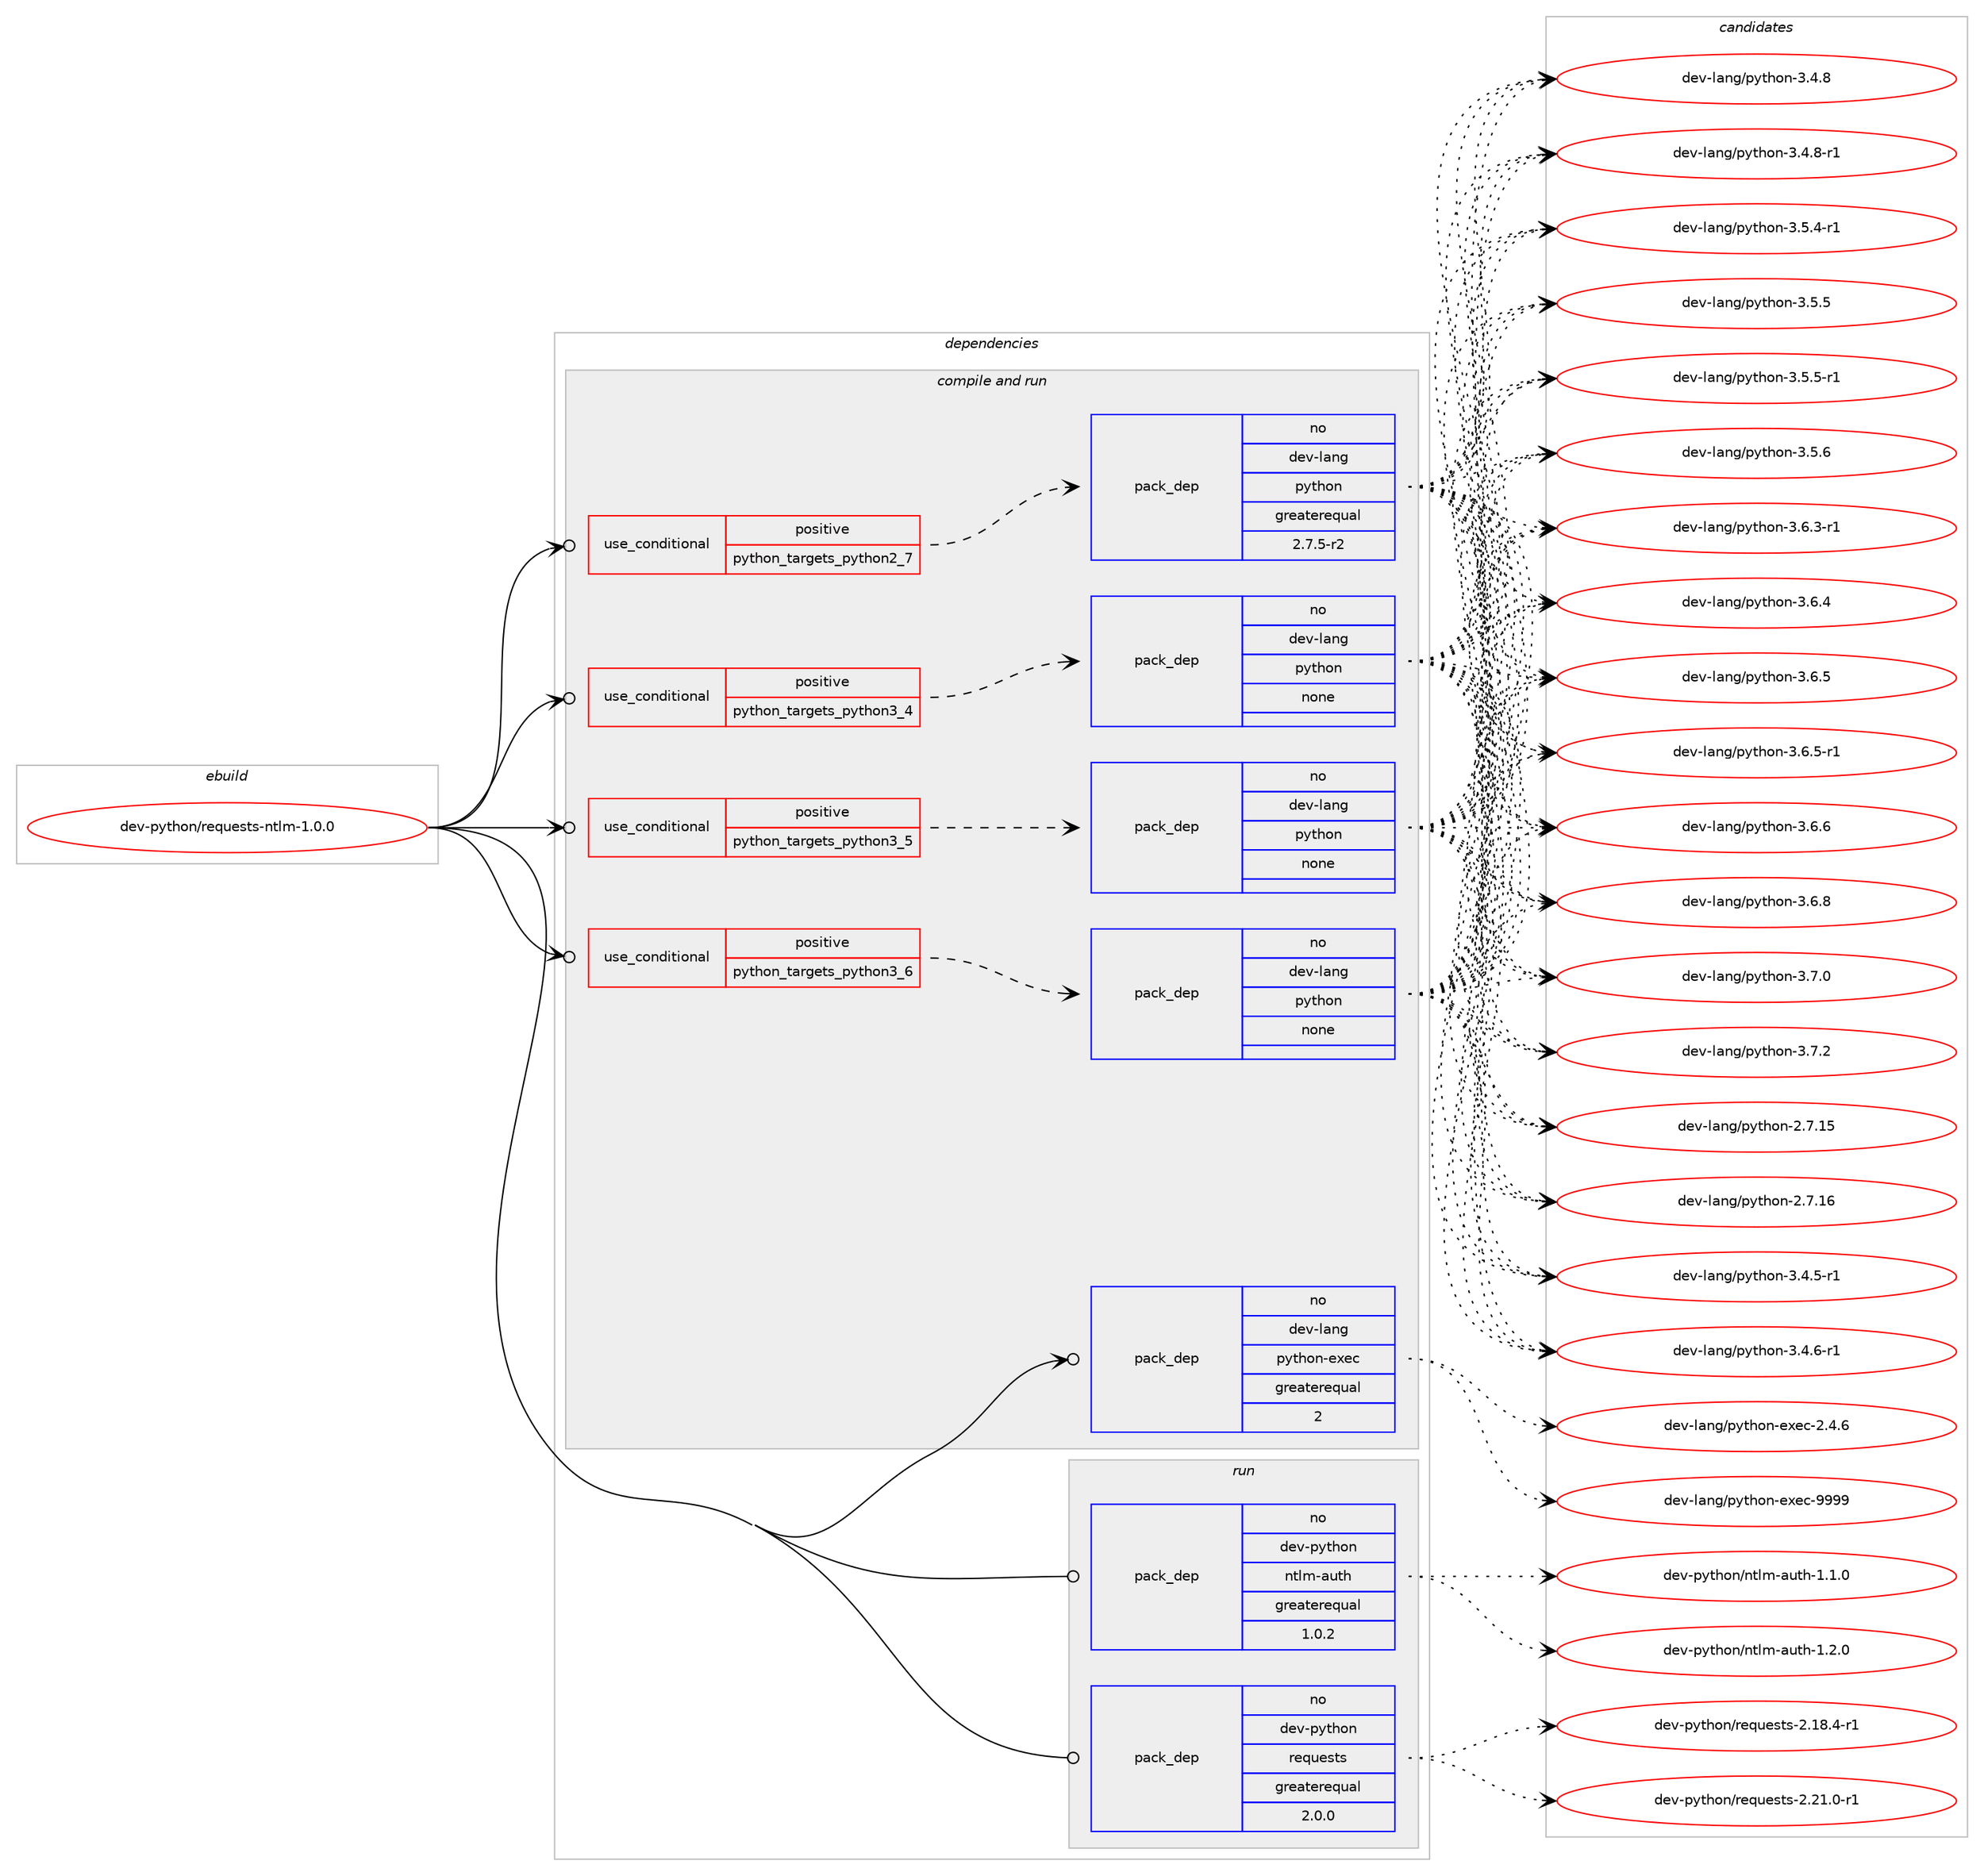 digraph prolog {

# *************
# Graph options
# *************

newrank=true;
concentrate=true;
compound=true;
graph [rankdir=LR,fontname=Helvetica,fontsize=10,ranksep=1.5];#, ranksep=2.5, nodesep=0.2];
edge  [arrowhead=vee];
node  [fontname=Helvetica,fontsize=10];

# **********
# The ebuild
# **********

subgraph cluster_leftcol {
color=gray;
rank=same;
label=<<i>ebuild</i>>;
id [label="dev-python/requests-ntlm-1.0.0", color=red, width=4, href="../dev-python/requests-ntlm-1.0.0.svg"];
}

# ****************
# The dependencies
# ****************

subgraph cluster_midcol {
color=gray;
label=<<i>dependencies</i>>;
subgraph cluster_compile {
fillcolor="#eeeeee";
style=filled;
label=<<i>compile</i>>;
}
subgraph cluster_compileandrun {
fillcolor="#eeeeee";
style=filled;
label=<<i>compile and run</i>>;
subgraph cond383826 {
dependency1439042 [label=<<TABLE BORDER="0" CELLBORDER="1" CELLSPACING="0" CELLPADDING="4"><TR><TD ROWSPAN="3" CELLPADDING="10">use_conditional</TD></TR><TR><TD>positive</TD></TR><TR><TD>python_targets_python2_7</TD></TR></TABLE>>, shape=none, color=red];
subgraph pack1031854 {
dependency1439043 [label=<<TABLE BORDER="0" CELLBORDER="1" CELLSPACING="0" CELLPADDING="4" WIDTH="220"><TR><TD ROWSPAN="6" CELLPADDING="30">pack_dep</TD></TR><TR><TD WIDTH="110">no</TD></TR><TR><TD>dev-lang</TD></TR><TR><TD>python</TD></TR><TR><TD>greaterequal</TD></TR><TR><TD>2.7.5-r2</TD></TR></TABLE>>, shape=none, color=blue];
}
dependency1439042:e -> dependency1439043:w [weight=20,style="dashed",arrowhead="vee"];
}
id:e -> dependency1439042:w [weight=20,style="solid",arrowhead="odotvee"];
subgraph cond383827 {
dependency1439044 [label=<<TABLE BORDER="0" CELLBORDER="1" CELLSPACING="0" CELLPADDING="4"><TR><TD ROWSPAN="3" CELLPADDING="10">use_conditional</TD></TR><TR><TD>positive</TD></TR><TR><TD>python_targets_python3_4</TD></TR></TABLE>>, shape=none, color=red];
subgraph pack1031855 {
dependency1439045 [label=<<TABLE BORDER="0" CELLBORDER="1" CELLSPACING="0" CELLPADDING="4" WIDTH="220"><TR><TD ROWSPAN="6" CELLPADDING="30">pack_dep</TD></TR><TR><TD WIDTH="110">no</TD></TR><TR><TD>dev-lang</TD></TR><TR><TD>python</TD></TR><TR><TD>none</TD></TR><TR><TD></TD></TR></TABLE>>, shape=none, color=blue];
}
dependency1439044:e -> dependency1439045:w [weight=20,style="dashed",arrowhead="vee"];
}
id:e -> dependency1439044:w [weight=20,style="solid",arrowhead="odotvee"];
subgraph cond383828 {
dependency1439046 [label=<<TABLE BORDER="0" CELLBORDER="1" CELLSPACING="0" CELLPADDING="4"><TR><TD ROWSPAN="3" CELLPADDING="10">use_conditional</TD></TR><TR><TD>positive</TD></TR><TR><TD>python_targets_python3_5</TD></TR></TABLE>>, shape=none, color=red];
subgraph pack1031856 {
dependency1439047 [label=<<TABLE BORDER="0" CELLBORDER="1" CELLSPACING="0" CELLPADDING="4" WIDTH="220"><TR><TD ROWSPAN="6" CELLPADDING="30">pack_dep</TD></TR><TR><TD WIDTH="110">no</TD></TR><TR><TD>dev-lang</TD></TR><TR><TD>python</TD></TR><TR><TD>none</TD></TR><TR><TD></TD></TR></TABLE>>, shape=none, color=blue];
}
dependency1439046:e -> dependency1439047:w [weight=20,style="dashed",arrowhead="vee"];
}
id:e -> dependency1439046:w [weight=20,style="solid",arrowhead="odotvee"];
subgraph cond383829 {
dependency1439048 [label=<<TABLE BORDER="0" CELLBORDER="1" CELLSPACING="0" CELLPADDING="4"><TR><TD ROWSPAN="3" CELLPADDING="10">use_conditional</TD></TR><TR><TD>positive</TD></TR><TR><TD>python_targets_python3_6</TD></TR></TABLE>>, shape=none, color=red];
subgraph pack1031857 {
dependency1439049 [label=<<TABLE BORDER="0" CELLBORDER="1" CELLSPACING="0" CELLPADDING="4" WIDTH="220"><TR><TD ROWSPAN="6" CELLPADDING="30">pack_dep</TD></TR><TR><TD WIDTH="110">no</TD></TR><TR><TD>dev-lang</TD></TR><TR><TD>python</TD></TR><TR><TD>none</TD></TR><TR><TD></TD></TR></TABLE>>, shape=none, color=blue];
}
dependency1439048:e -> dependency1439049:w [weight=20,style="dashed",arrowhead="vee"];
}
id:e -> dependency1439048:w [weight=20,style="solid",arrowhead="odotvee"];
subgraph pack1031858 {
dependency1439050 [label=<<TABLE BORDER="0" CELLBORDER="1" CELLSPACING="0" CELLPADDING="4" WIDTH="220"><TR><TD ROWSPAN="6" CELLPADDING="30">pack_dep</TD></TR><TR><TD WIDTH="110">no</TD></TR><TR><TD>dev-lang</TD></TR><TR><TD>python-exec</TD></TR><TR><TD>greaterequal</TD></TR><TR><TD>2</TD></TR></TABLE>>, shape=none, color=blue];
}
id:e -> dependency1439050:w [weight=20,style="solid",arrowhead="odotvee"];
}
subgraph cluster_run {
fillcolor="#eeeeee";
style=filled;
label=<<i>run</i>>;
subgraph pack1031859 {
dependency1439051 [label=<<TABLE BORDER="0" CELLBORDER="1" CELLSPACING="0" CELLPADDING="4" WIDTH="220"><TR><TD ROWSPAN="6" CELLPADDING="30">pack_dep</TD></TR><TR><TD WIDTH="110">no</TD></TR><TR><TD>dev-python</TD></TR><TR><TD>ntlm-auth</TD></TR><TR><TD>greaterequal</TD></TR><TR><TD>1.0.2</TD></TR></TABLE>>, shape=none, color=blue];
}
id:e -> dependency1439051:w [weight=20,style="solid",arrowhead="odot"];
subgraph pack1031860 {
dependency1439052 [label=<<TABLE BORDER="0" CELLBORDER="1" CELLSPACING="0" CELLPADDING="4" WIDTH="220"><TR><TD ROWSPAN="6" CELLPADDING="30">pack_dep</TD></TR><TR><TD WIDTH="110">no</TD></TR><TR><TD>dev-python</TD></TR><TR><TD>requests</TD></TR><TR><TD>greaterequal</TD></TR><TR><TD>2.0.0</TD></TR></TABLE>>, shape=none, color=blue];
}
id:e -> dependency1439052:w [weight=20,style="solid",arrowhead="odot"];
}
}

# **************
# The candidates
# **************

subgraph cluster_choices {
rank=same;
color=gray;
label=<<i>candidates</i>>;

subgraph choice1031854 {
color=black;
nodesep=1;
choice10010111845108971101034711212111610411111045504655464953 [label="dev-lang/python-2.7.15", color=red, width=4,href="../dev-lang/python-2.7.15.svg"];
choice10010111845108971101034711212111610411111045504655464954 [label="dev-lang/python-2.7.16", color=red, width=4,href="../dev-lang/python-2.7.16.svg"];
choice1001011184510897110103471121211161041111104551465246534511449 [label="dev-lang/python-3.4.5-r1", color=red, width=4,href="../dev-lang/python-3.4.5-r1.svg"];
choice1001011184510897110103471121211161041111104551465246544511449 [label="dev-lang/python-3.4.6-r1", color=red, width=4,href="../dev-lang/python-3.4.6-r1.svg"];
choice100101118451089711010347112121116104111110455146524656 [label="dev-lang/python-3.4.8", color=red, width=4,href="../dev-lang/python-3.4.8.svg"];
choice1001011184510897110103471121211161041111104551465246564511449 [label="dev-lang/python-3.4.8-r1", color=red, width=4,href="../dev-lang/python-3.4.8-r1.svg"];
choice1001011184510897110103471121211161041111104551465346524511449 [label="dev-lang/python-3.5.4-r1", color=red, width=4,href="../dev-lang/python-3.5.4-r1.svg"];
choice100101118451089711010347112121116104111110455146534653 [label="dev-lang/python-3.5.5", color=red, width=4,href="../dev-lang/python-3.5.5.svg"];
choice1001011184510897110103471121211161041111104551465346534511449 [label="dev-lang/python-3.5.5-r1", color=red, width=4,href="../dev-lang/python-3.5.5-r1.svg"];
choice100101118451089711010347112121116104111110455146534654 [label="dev-lang/python-3.5.6", color=red, width=4,href="../dev-lang/python-3.5.6.svg"];
choice1001011184510897110103471121211161041111104551465446514511449 [label="dev-lang/python-3.6.3-r1", color=red, width=4,href="../dev-lang/python-3.6.3-r1.svg"];
choice100101118451089711010347112121116104111110455146544652 [label="dev-lang/python-3.6.4", color=red, width=4,href="../dev-lang/python-3.6.4.svg"];
choice100101118451089711010347112121116104111110455146544653 [label="dev-lang/python-3.6.5", color=red, width=4,href="../dev-lang/python-3.6.5.svg"];
choice1001011184510897110103471121211161041111104551465446534511449 [label="dev-lang/python-3.6.5-r1", color=red, width=4,href="../dev-lang/python-3.6.5-r1.svg"];
choice100101118451089711010347112121116104111110455146544654 [label="dev-lang/python-3.6.6", color=red, width=4,href="../dev-lang/python-3.6.6.svg"];
choice100101118451089711010347112121116104111110455146544656 [label="dev-lang/python-3.6.8", color=red, width=4,href="../dev-lang/python-3.6.8.svg"];
choice100101118451089711010347112121116104111110455146554648 [label="dev-lang/python-3.7.0", color=red, width=4,href="../dev-lang/python-3.7.0.svg"];
choice100101118451089711010347112121116104111110455146554650 [label="dev-lang/python-3.7.2", color=red, width=4,href="../dev-lang/python-3.7.2.svg"];
dependency1439043:e -> choice10010111845108971101034711212111610411111045504655464953:w [style=dotted,weight="100"];
dependency1439043:e -> choice10010111845108971101034711212111610411111045504655464954:w [style=dotted,weight="100"];
dependency1439043:e -> choice1001011184510897110103471121211161041111104551465246534511449:w [style=dotted,weight="100"];
dependency1439043:e -> choice1001011184510897110103471121211161041111104551465246544511449:w [style=dotted,weight="100"];
dependency1439043:e -> choice100101118451089711010347112121116104111110455146524656:w [style=dotted,weight="100"];
dependency1439043:e -> choice1001011184510897110103471121211161041111104551465246564511449:w [style=dotted,weight="100"];
dependency1439043:e -> choice1001011184510897110103471121211161041111104551465346524511449:w [style=dotted,weight="100"];
dependency1439043:e -> choice100101118451089711010347112121116104111110455146534653:w [style=dotted,weight="100"];
dependency1439043:e -> choice1001011184510897110103471121211161041111104551465346534511449:w [style=dotted,weight="100"];
dependency1439043:e -> choice100101118451089711010347112121116104111110455146534654:w [style=dotted,weight="100"];
dependency1439043:e -> choice1001011184510897110103471121211161041111104551465446514511449:w [style=dotted,weight="100"];
dependency1439043:e -> choice100101118451089711010347112121116104111110455146544652:w [style=dotted,weight="100"];
dependency1439043:e -> choice100101118451089711010347112121116104111110455146544653:w [style=dotted,weight="100"];
dependency1439043:e -> choice1001011184510897110103471121211161041111104551465446534511449:w [style=dotted,weight="100"];
dependency1439043:e -> choice100101118451089711010347112121116104111110455146544654:w [style=dotted,weight="100"];
dependency1439043:e -> choice100101118451089711010347112121116104111110455146544656:w [style=dotted,weight="100"];
dependency1439043:e -> choice100101118451089711010347112121116104111110455146554648:w [style=dotted,weight="100"];
dependency1439043:e -> choice100101118451089711010347112121116104111110455146554650:w [style=dotted,weight="100"];
}
subgraph choice1031855 {
color=black;
nodesep=1;
choice10010111845108971101034711212111610411111045504655464953 [label="dev-lang/python-2.7.15", color=red, width=4,href="../dev-lang/python-2.7.15.svg"];
choice10010111845108971101034711212111610411111045504655464954 [label="dev-lang/python-2.7.16", color=red, width=4,href="../dev-lang/python-2.7.16.svg"];
choice1001011184510897110103471121211161041111104551465246534511449 [label="dev-lang/python-3.4.5-r1", color=red, width=4,href="../dev-lang/python-3.4.5-r1.svg"];
choice1001011184510897110103471121211161041111104551465246544511449 [label="dev-lang/python-3.4.6-r1", color=red, width=4,href="../dev-lang/python-3.4.6-r1.svg"];
choice100101118451089711010347112121116104111110455146524656 [label="dev-lang/python-3.4.8", color=red, width=4,href="../dev-lang/python-3.4.8.svg"];
choice1001011184510897110103471121211161041111104551465246564511449 [label="dev-lang/python-3.4.8-r1", color=red, width=4,href="../dev-lang/python-3.4.8-r1.svg"];
choice1001011184510897110103471121211161041111104551465346524511449 [label="dev-lang/python-3.5.4-r1", color=red, width=4,href="../dev-lang/python-3.5.4-r1.svg"];
choice100101118451089711010347112121116104111110455146534653 [label="dev-lang/python-3.5.5", color=red, width=4,href="../dev-lang/python-3.5.5.svg"];
choice1001011184510897110103471121211161041111104551465346534511449 [label="dev-lang/python-3.5.5-r1", color=red, width=4,href="../dev-lang/python-3.5.5-r1.svg"];
choice100101118451089711010347112121116104111110455146534654 [label="dev-lang/python-3.5.6", color=red, width=4,href="../dev-lang/python-3.5.6.svg"];
choice1001011184510897110103471121211161041111104551465446514511449 [label="dev-lang/python-3.6.3-r1", color=red, width=4,href="../dev-lang/python-3.6.3-r1.svg"];
choice100101118451089711010347112121116104111110455146544652 [label="dev-lang/python-3.6.4", color=red, width=4,href="../dev-lang/python-3.6.4.svg"];
choice100101118451089711010347112121116104111110455146544653 [label="dev-lang/python-3.6.5", color=red, width=4,href="../dev-lang/python-3.6.5.svg"];
choice1001011184510897110103471121211161041111104551465446534511449 [label="dev-lang/python-3.6.5-r1", color=red, width=4,href="../dev-lang/python-3.6.5-r1.svg"];
choice100101118451089711010347112121116104111110455146544654 [label="dev-lang/python-3.6.6", color=red, width=4,href="../dev-lang/python-3.6.6.svg"];
choice100101118451089711010347112121116104111110455146544656 [label="dev-lang/python-3.6.8", color=red, width=4,href="../dev-lang/python-3.6.8.svg"];
choice100101118451089711010347112121116104111110455146554648 [label="dev-lang/python-3.7.0", color=red, width=4,href="../dev-lang/python-3.7.0.svg"];
choice100101118451089711010347112121116104111110455146554650 [label="dev-lang/python-3.7.2", color=red, width=4,href="../dev-lang/python-3.7.2.svg"];
dependency1439045:e -> choice10010111845108971101034711212111610411111045504655464953:w [style=dotted,weight="100"];
dependency1439045:e -> choice10010111845108971101034711212111610411111045504655464954:w [style=dotted,weight="100"];
dependency1439045:e -> choice1001011184510897110103471121211161041111104551465246534511449:w [style=dotted,weight="100"];
dependency1439045:e -> choice1001011184510897110103471121211161041111104551465246544511449:w [style=dotted,weight="100"];
dependency1439045:e -> choice100101118451089711010347112121116104111110455146524656:w [style=dotted,weight="100"];
dependency1439045:e -> choice1001011184510897110103471121211161041111104551465246564511449:w [style=dotted,weight="100"];
dependency1439045:e -> choice1001011184510897110103471121211161041111104551465346524511449:w [style=dotted,weight="100"];
dependency1439045:e -> choice100101118451089711010347112121116104111110455146534653:w [style=dotted,weight="100"];
dependency1439045:e -> choice1001011184510897110103471121211161041111104551465346534511449:w [style=dotted,weight="100"];
dependency1439045:e -> choice100101118451089711010347112121116104111110455146534654:w [style=dotted,weight="100"];
dependency1439045:e -> choice1001011184510897110103471121211161041111104551465446514511449:w [style=dotted,weight="100"];
dependency1439045:e -> choice100101118451089711010347112121116104111110455146544652:w [style=dotted,weight="100"];
dependency1439045:e -> choice100101118451089711010347112121116104111110455146544653:w [style=dotted,weight="100"];
dependency1439045:e -> choice1001011184510897110103471121211161041111104551465446534511449:w [style=dotted,weight="100"];
dependency1439045:e -> choice100101118451089711010347112121116104111110455146544654:w [style=dotted,weight="100"];
dependency1439045:e -> choice100101118451089711010347112121116104111110455146544656:w [style=dotted,weight="100"];
dependency1439045:e -> choice100101118451089711010347112121116104111110455146554648:w [style=dotted,weight="100"];
dependency1439045:e -> choice100101118451089711010347112121116104111110455146554650:w [style=dotted,weight="100"];
}
subgraph choice1031856 {
color=black;
nodesep=1;
choice10010111845108971101034711212111610411111045504655464953 [label="dev-lang/python-2.7.15", color=red, width=4,href="../dev-lang/python-2.7.15.svg"];
choice10010111845108971101034711212111610411111045504655464954 [label="dev-lang/python-2.7.16", color=red, width=4,href="../dev-lang/python-2.7.16.svg"];
choice1001011184510897110103471121211161041111104551465246534511449 [label="dev-lang/python-3.4.5-r1", color=red, width=4,href="../dev-lang/python-3.4.5-r1.svg"];
choice1001011184510897110103471121211161041111104551465246544511449 [label="dev-lang/python-3.4.6-r1", color=red, width=4,href="../dev-lang/python-3.4.6-r1.svg"];
choice100101118451089711010347112121116104111110455146524656 [label="dev-lang/python-3.4.8", color=red, width=4,href="../dev-lang/python-3.4.8.svg"];
choice1001011184510897110103471121211161041111104551465246564511449 [label="dev-lang/python-3.4.8-r1", color=red, width=4,href="../dev-lang/python-3.4.8-r1.svg"];
choice1001011184510897110103471121211161041111104551465346524511449 [label="dev-lang/python-3.5.4-r1", color=red, width=4,href="../dev-lang/python-3.5.4-r1.svg"];
choice100101118451089711010347112121116104111110455146534653 [label="dev-lang/python-3.5.5", color=red, width=4,href="../dev-lang/python-3.5.5.svg"];
choice1001011184510897110103471121211161041111104551465346534511449 [label="dev-lang/python-3.5.5-r1", color=red, width=4,href="../dev-lang/python-3.5.5-r1.svg"];
choice100101118451089711010347112121116104111110455146534654 [label="dev-lang/python-3.5.6", color=red, width=4,href="../dev-lang/python-3.5.6.svg"];
choice1001011184510897110103471121211161041111104551465446514511449 [label="dev-lang/python-3.6.3-r1", color=red, width=4,href="../dev-lang/python-3.6.3-r1.svg"];
choice100101118451089711010347112121116104111110455146544652 [label="dev-lang/python-3.6.4", color=red, width=4,href="../dev-lang/python-3.6.4.svg"];
choice100101118451089711010347112121116104111110455146544653 [label="dev-lang/python-3.6.5", color=red, width=4,href="../dev-lang/python-3.6.5.svg"];
choice1001011184510897110103471121211161041111104551465446534511449 [label="dev-lang/python-3.6.5-r1", color=red, width=4,href="../dev-lang/python-3.6.5-r1.svg"];
choice100101118451089711010347112121116104111110455146544654 [label="dev-lang/python-3.6.6", color=red, width=4,href="../dev-lang/python-3.6.6.svg"];
choice100101118451089711010347112121116104111110455146544656 [label="dev-lang/python-3.6.8", color=red, width=4,href="../dev-lang/python-3.6.8.svg"];
choice100101118451089711010347112121116104111110455146554648 [label="dev-lang/python-3.7.0", color=red, width=4,href="../dev-lang/python-3.7.0.svg"];
choice100101118451089711010347112121116104111110455146554650 [label="dev-lang/python-3.7.2", color=red, width=4,href="../dev-lang/python-3.7.2.svg"];
dependency1439047:e -> choice10010111845108971101034711212111610411111045504655464953:w [style=dotted,weight="100"];
dependency1439047:e -> choice10010111845108971101034711212111610411111045504655464954:w [style=dotted,weight="100"];
dependency1439047:e -> choice1001011184510897110103471121211161041111104551465246534511449:w [style=dotted,weight="100"];
dependency1439047:e -> choice1001011184510897110103471121211161041111104551465246544511449:w [style=dotted,weight="100"];
dependency1439047:e -> choice100101118451089711010347112121116104111110455146524656:w [style=dotted,weight="100"];
dependency1439047:e -> choice1001011184510897110103471121211161041111104551465246564511449:w [style=dotted,weight="100"];
dependency1439047:e -> choice1001011184510897110103471121211161041111104551465346524511449:w [style=dotted,weight="100"];
dependency1439047:e -> choice100101118451089711010347112121116104111110455146534653:w [style=dotted,weight="100"];
dependency1439047:e -> choice1001011184510897110103471121211161041111104551465346534511449:w [style=dotted,weight="100"];
dependency1439047:e -> choice100101118451089711010347112121116104111110455146534654:w [style=dotted,weight="100"];
dependency1439047:e -> choice1001011184510897110103471121211161041111104551465446514511449:w [style=dotted,weight="100"];
dependency1439047:e -> choice100101118451089711010347112121116104111110455146544652:w [style=dotted,weight="100"];
dependency1439047:e -> choice100101118451089711010347112121116104111110455146544653:w [style=dotted,weight="100"];
dependency1439047:e -> choice1001011184510897110103471121211161041111104551465446534511449:w [style=dotted,weight="100"];
dependency1439047:e -> choice100101118451089711010347112121116104111110455146544654:w [style=dotted,weight="100"];
dependency1439047:e -> choice100101118451089711010347112121116104111110455146544656:w [style=dotted,weight="100"];
dependency1439047:e -> choice100101118451089711010347112121116104111110455146554648:w [style=dotted,weight="100"];
dependency1439047:e -> choice100101118451089711010347112121116104111110455146554650:w [style=dotted,weight="100"];
}
subgraph choice1031857 {
color=black;
nodesep=1;
choice10010111845108971101034711212111610411111045504655464953 [label="dev-lang/python-2.7.15", color=red, width=4,href="../dev-lang/python-2.7.15.svg"];
choice10010111845108971101034711212111610411111045504655464954 [label="dev-lang/python-2.7.16", color=red, width=4,href="../dev-lang/python-2.7.16.svg"];
choice1001011184510897110103471121211161041111104551465246534511449 [label="dev-lang/python-3.4.5-r1", color=red, width=4,href="../dev-lang/python-3.4.5-r1.svg"];
choice1001011184510897110103471121211161041111104551465246544511449 [label="dev-lang/python-3.4.6-r1", color=red, width=4,href="../dev-lang/python-3.4.6-r1.svg"];
choice100101118451089711010347112121116104111110455146524656 [label="dev-lang/python-3.4.8", color=red, width=4,href="../dev-lang/python-3.4.8.svg"];
choice1001011184510897110103471121211161041111104551465246564511449 [label="dev-lang/python-3.4.8-r1", color=red, width=4,href="../dev-lang/python-3.4.8-r1.svg"];
choice1001011184510897110103471121211161041111104551465346524511449 [label="dev-lang/python-3.5.4-r1", color=red, width=4,href="../dev-lang/python-3.5.4-r1.svg"];
choice100101118451089711010347112121116104111110455146534653 [label="dev-lang/python-3.5.5", color=red, width=4,href="../dev-lang/python-3.5.5.svg"];
choice1001011184510897110103471121211161041111104551465346534511449 [label="dev-lang/python-3.5.5-r1", color=red, width=4,href="../dev-lang/python-3.5.5-r1.svg"];
choice100101118451089711010347112121116104111110455146534654 [label="dev-lang/python-3.5.6", color=red, width=4,href="../dev-lang/python-3.5.6.svg"];
choice1001011184510897110103471121211161041111104551465446514511449 [label="dev-lang/python-3.6.3-r1", color=red, width=4,href="../dev-lang/python-3.6.3-r1.svg"];
choice100101118451089711010347112121116104111110455146544652 [label="dev-lang/python-3.6.4", color=red, width=4,href="../dev-lang/python-3.6.4.svg"];
choice100101118451089711010347112121116104111110455146544653 [label="dev-lang/python-3.6.5", color=red, width=4,href="../dev-lang/python-3.6.5.svg"];
choice1001011184510897110103471121211161041111104551465446534511449 [label="dev-lang/python-3.6.5-r1", color=red, width=4,href="../dev-lang/python-3.6.5-r1.svg"];
choice100101118451089711010347112121116104111110455146544654 [label="dev-lang/python-3.6.6", color=red, width=4,href="../dev-lang/python-3.6.6.svg"];
choice100101118451089711010347112121116104111110455146544656 [label="dev-lang/python-3.6.8", color=red, width=4,href="../dev-lang/python-3.6.8.svg"];
choice100101118451089711010347112121116104111110455146554648 [label="dev-lang/python-3.7.0", color=red, width=4,href="../dev-lang/python-3.7.0.svg"];
choice100101118451089711010347112121116104111110455146554650 [label="dev-lang/python-3.7.2", color=red, width=4,href="../dev-lang/python-3.7.2.svg"];
dependency1439049:e -> choice10010111845108971101034711212111610411111045504655464953:w [style=dotted,weight="100"];
dependency1439049:e -> choice10010111845108971101034711212111610411111045504655464954:w [style=dotted,weight="100"];
dependency1439049:e -> choice1001011184510897110103471121211161041111104551465246534511449:w [style=dotted,weight="100"];
dependency1439049:e -> choice1001011184510897110103471121211161041111104551465246544511449:w [style=dotted,weight="100"];
dependency1439049:e -> choice100101118451089711010347112121116104111110455146524656:w [style=dotted,weight="100"];
dependency1439049:e -> choice1001011184510897110103471121211161041111104551465246564511449:w [style=dotted,weight="100"];
dependency1439049:e -> choice1001011184510897110103471121211161041111104551465346524511449:w [style=dotted,weight="100"];
dependency1439049:e -> choice100101118451089711010347112121116104111110455146534653:w [style=dotted,weight="100"];
dependency1439049:e -> choice1001011184510897110103471121211161041111104551465346534511449:w [style=dotted,weight="100"];
dependency1439049:e -> choice100101118451089711010347112121116104111110455146534654:w [style=dotted,weight="100"];
dependency1439049:e -> choice1001011184510897110103471121211161041111104551465446514511449:w [style=dotted,weight="100"];
dependency1439049:e -> choice100101118451089711010347112121116104111110455146544652:w [style=dotted,weight="100"];
dependency1439049:e -> choice100101118451089711010347112121116104111110455146544653:w [style=dotted,weight="100"];
dependency1439049:e -> choice1001011184510897110103471121211161041111104551465446534511449:w [style=dotted,weight="100"];
dependency1439049:e -> choice100101118451089711010347112121116104111110455146544654:w [style=dotted,weight="100"];
dependency1439049:e -> choice100101118451089711010347112121116104111110455146544656:w [style=dotted,weight="100"];
dependency1439049:e -> choice100101118451089711010347112121116104111110455146554648:w [style=dotted,weight="100"];
dependency1439049:e -> choice100101118451089711010347112121116104111110455146554650:w [style=dotted,weight="100"];
}
subgraph choice1031858 {
color=black;
nodesep=1;
choice1001011184510897110103471121211161041111104510112010199455046524654 [label="dev-lang/python-exec-2.4.6", color=red, width=4,href="../dev-lang/python-exec-2.4.6.svg"];
choice10010111845108971101034711212111610411111045101120101994557575757 [label="dev-lang/python-exec-9999", color=red, width=4,href="../dev-lang/python-exec-9999.svg"];
dependency1439050:e -> choice1001011184510897110103471121211161041111104510112010199455046524654:w [style=dotted,weight="100"];
dependency1439050:e -> choice10010111845108971101034711212111610411111045101120101994557575757:w [style=dotted,weight="100"];
}
subgraph choice1031859 {
color=black;
nodesep=1;
choice10010111845112121116104111110471101161081094597117116104454946494648 [label="dev-python/ntlm-auth-1.1.0", color=red, width=4,href="../dev-python/ntlm-auth-1.1.0.svg"];
choice10010111845112121116104111110471101161081094597117116104454946504648 [label="dev-python/ntlm-auth-1.2.0", color=red, width=4,href="../dev-python/ntlm-auth-1.2.0.svg"];
dependency1439051:e -> choice10010111845112121116104111110471101161081094597117116104454946494648:w [style=dotted,weight="100"];
dependency1439051:e -> choice10010111845112121116104111110471101161081094597117116104454946504648:w [style=dotted,weight="100"];
}
subgraph choice1031860 {
color=black;
nodesep=1;
choice1001011184511212111610411111047114101113117101115116115455046495646524511449 [label="dev-python/requests-2.18.4-r1", color=red, width=4,href="../dev-python/requests-2.18.4-r1.svg"];
choice1001011184511212111610411111047114101113117101115116115455046504946484511449 [label="dev-python/requests-2.21.0-r1", color=red, width=4,href="../dev-python/requests-2.21.0-r1.svg"];
dependency1439052:e -> choice1001011184511212111610411111047114101113117101115116115455046495646524511449:w [style=dotted,weight="100"];
dependency1439052:e -> choice1001011184511212111610411111047114101113117101115116115455046504946484511449:w [style=dotted,weight="100"];
}
}

}
